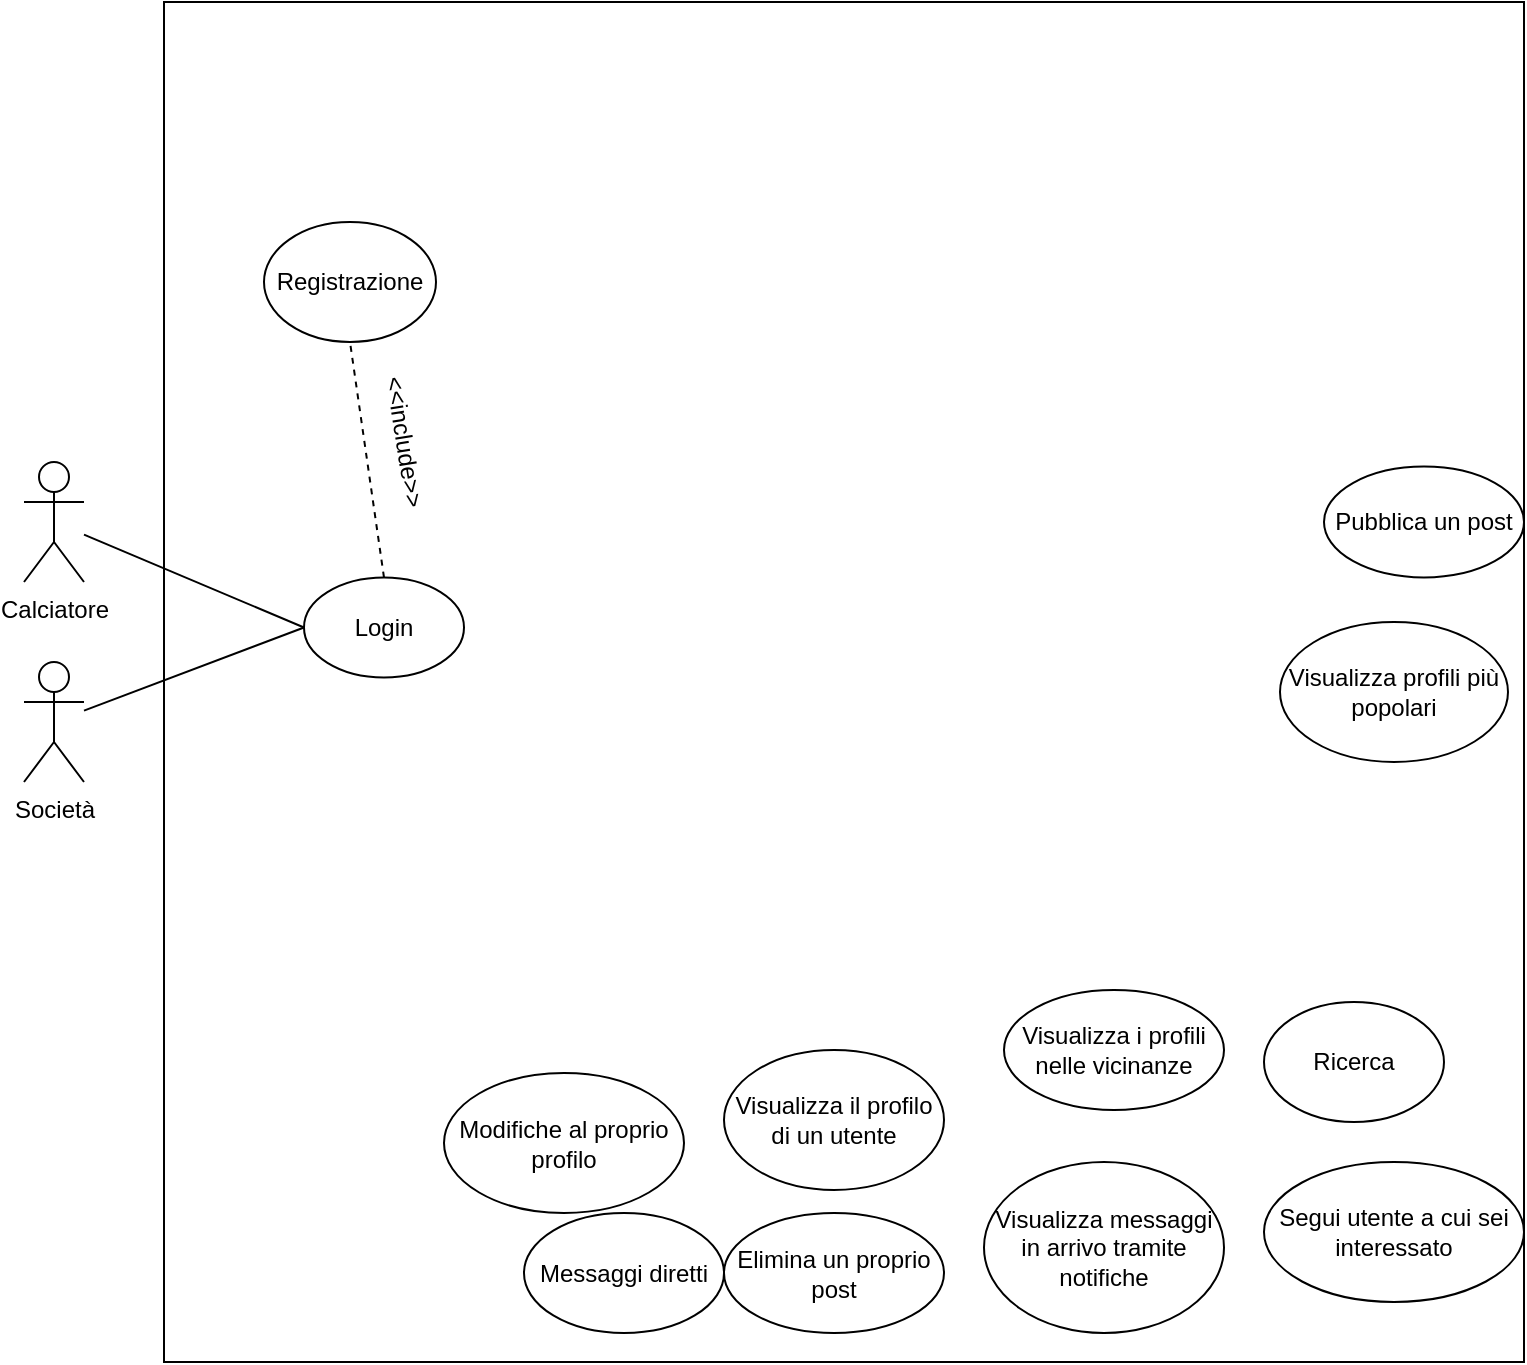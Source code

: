 <mxfile version="14.7.1" type="device"><diagram id="JwCSNZB7HR-vKWVnlhp-" name="Page-1"><mxGraphModel dx="824" dy="922" grid="1" gridSize="10" guides="1" tooltips="1" connect="1" arrows="1" fold="1" page="1" pageScale="1" pageWidth="827" pageHeight="1169" math="0" shadow="0"><root><mxCell id="0"/><mxCell id="1" parent="0"/><mxCell id="6NM57Bg0hLYcI2WMZAb4-15" value="" style="whiteSpace=wrap;html=1;aspect=fixed;" vertex="1" parent="1"><mxGeometry x="110" y="60" width="680" height="680" as="geometry"/></mxCell><mxCell id="6NM57Bg0hLYcI2WMZAb4-1" value="Calciatore" style="shape=umlActor;verticalLabelPosition=bottom;verticalAlign=top;html=1;outlineConnect=0;" vertex="1" parent="1"><mxGeometry x="40" y="290" width="30" height="60" as="geometry"/></mxCell><mxCell id="6NM57Bg0hLYcI2WMZAb4-2" value="Società" style="shape=umlActor;verticalLabelPosition=bottom;verticalAlign=top;html=1;outlineConnect=0;" vertex="1" parent="1"><mxGeometry x="40" y="390" width="30" height="60" as="geometry"/></mxCell><mxCell id="6NM57Bg0hLYcI2WMZAb4-3" value="Registrazione" style="ellipse;whiteSpace=wrap;html=1;" vertex="1" parent="1"><mxGeometry x="160" y="170" width="86" height="60" as="geometry"/></mxCell><mxCell id="6NM57Bg0hLYcI2WMZAb4-4" value="Login" style="ellipse;whiteSpace=wrap;html=1;" vertex="1" parent="1"><mxGeometry x="180" y="347.75" width="80" height="50" as="geometry"/></mxCell><mxCell id="6NM57Bg0hLYcI2WMZAb4-5" value="Ricerca" style="ellipse;whiteSpace=wrap;html=1;" vertex="1" parent="1"><mxGeometry x="660" y="560" width="90" height="60" as="geometry"/></mxCell><mxCell id="6NM57Bg0hLYcI2WMZAb4-6" value="Messaggi diretti" style="ellipse;whiteSpace=wrap;html=1;" vertex="1" parent="1"><mxGeometry x="290" y="665.5" width="100" height="60" as="geometry"/></mxCell><mxCell id="6NM57Bg0hLYcI2WMZAb4-7" value="Modifiche al proprio profilo" style="ellipse;whiteSpace=wrap;html=1;" vertex="1" parent="1"><mxGeometry x="250" y="595.5" width="120" height="70" as="geometry"/></mxCell><mxCell id="6NM57Bg0hLYcI2WMZAb4-8" value="Segui utente a cui sei interessato" style="ellipse;whiteSpace=wrap;html=1;" vertex="1" parent="1"><mxGeometry x="660" y="640" width="130" height="70" as="geometry"/></mxCell><mxCell id="6NM57Bg0hLYcI2WMZAb4-9" value="Pubblica un post" style="ellipse;whiteSpace=wrap;html=1;" vertex="1" parent="1"><mxGeometry x="690" y="292.25" width="100" height="55.5" as="geometry"/></mxCell><mxCell id="6NM57Bg0hLYcI2WMZAb4-10" value="Visualizza il profilo di un utente" style="ellipse;whiteSpace=wrap;html=1;" vertex="1" parent="1"><mxGeometry x="390" y="584" width="110" height="70" as="geometry"/></mxCell><mxCell id="6NM57Bg0hLYcI2WMZAb4-11" value="Visualizza i profili nelle vicinanze" style="ellipse;whiteSpace=wrap;html=1;" vertex="1" parent="1"><mxGeometry x="530" y="554" width="110" height="60" as="geometry"/></mxCell><mxCell id="6NM57Bg0hLYcI2WMZAb4-12" value="Elimina un proprio post" style="ellipse;whiteSpace=wrap;html=1;" vertex="1" parent="1"><mxGeometry x="390" y="665.5" width="110" height="60" as="geometry"/></mxCell><mxCell id="6NM57Bg0hLYcI2WMZAb4-13" value="Visualizza profili più popolari" style="ellipse;whiteSpace=wrap;html=1;" vertex="1" parent="1"><mxGeometry x="668" y="370" width="114" height="70" as="geometry"/></mxCell><mxCell id="6NM57Bg0hLYcI2WMZAb4-14" value="Visualizza messaggi in arrivo tramite notifiche" style="ellipse;whiteSpace=wrap;html=1;" vertex="1" parent="1"><mxGeometry x="520" y="640" width="120" height="85.5" as="geometry"/></mxCell><mxCell id="6NM57Bg0hLYcI2WMZAb4-16" value="" style="endArrow=none;html=1;entryX=0;entryY=0.5;entryDx=0;entryDy=0;" edge="1" parent="1" source="6NM57Bg0hLYcI2WMZAb4-1" target="6NM57Bg0hLYcI2WMZAb4-4"><mxGeometry width="50" height="50" relative="1" as="geometry"><mxPoint x="390" y="340" as="sourcePoint"/><mxPoint x="440" y="290" as="targetPoint"/></mxGeometry></mxCell><mxCell id="6NM57Bg0hLYcI2WMZAb4-17" value="" style="endArrow=none;html=1;entryX=0;entryY=0.5;entryDx=0;entryDy=0;" edge="1" parent="1" source="6NM57Bg0hLYcI2WMZAb4-2" target="6NM57Bg0hLYcI2WMZAb4-4"><mxGeometry width="50" height="50" relative="1" as="geometry"><mxPoint x="390" y="340" as="sourcePoint"/><mxPoint x="440" y="290" as="targetPoint"/></mxGeometry></mxCell><mxCell id="6NM57Bg0hLYcI2WMZAb4-18" value="" style="endArrow=none;dashed=1;html=1;entryX=0.5;entryY=1;entryDx=0;entryDy=0;exitX=0.5;exitY=0;exitDx=0;exitDy=0;" edge="1" parent="1" source="6NM57Bg0hLYcI2WMZAb4-4" target="6NM57Bg0hLYcI2WMZAb4-3"><mxGeometry width="50" height="50" relative="1" as="geometry"><mxPoint x="390" y="340" as="sourcePoint"/><mxPoint x="440" y="290" as="targetPoint"/></mxGeometry></mxCell><mxCell id="6NM57Bg0hLYcI2WMZAb4-19" value="&amp;lt;&amp;lt;include&amp;gt;&amp;gt;" style="text;html=1;strokeColor=none;fillColor=none;align=center;verticalAlign=middle;whiteSpace=wrap;rounded=0;rotation=81;" vertex="1" parent="1"><mxGeometry x="210" y="270" width="40" height="20" as="geometry"/></mxCell></root></mxGraphModel></diagram></mxfile>